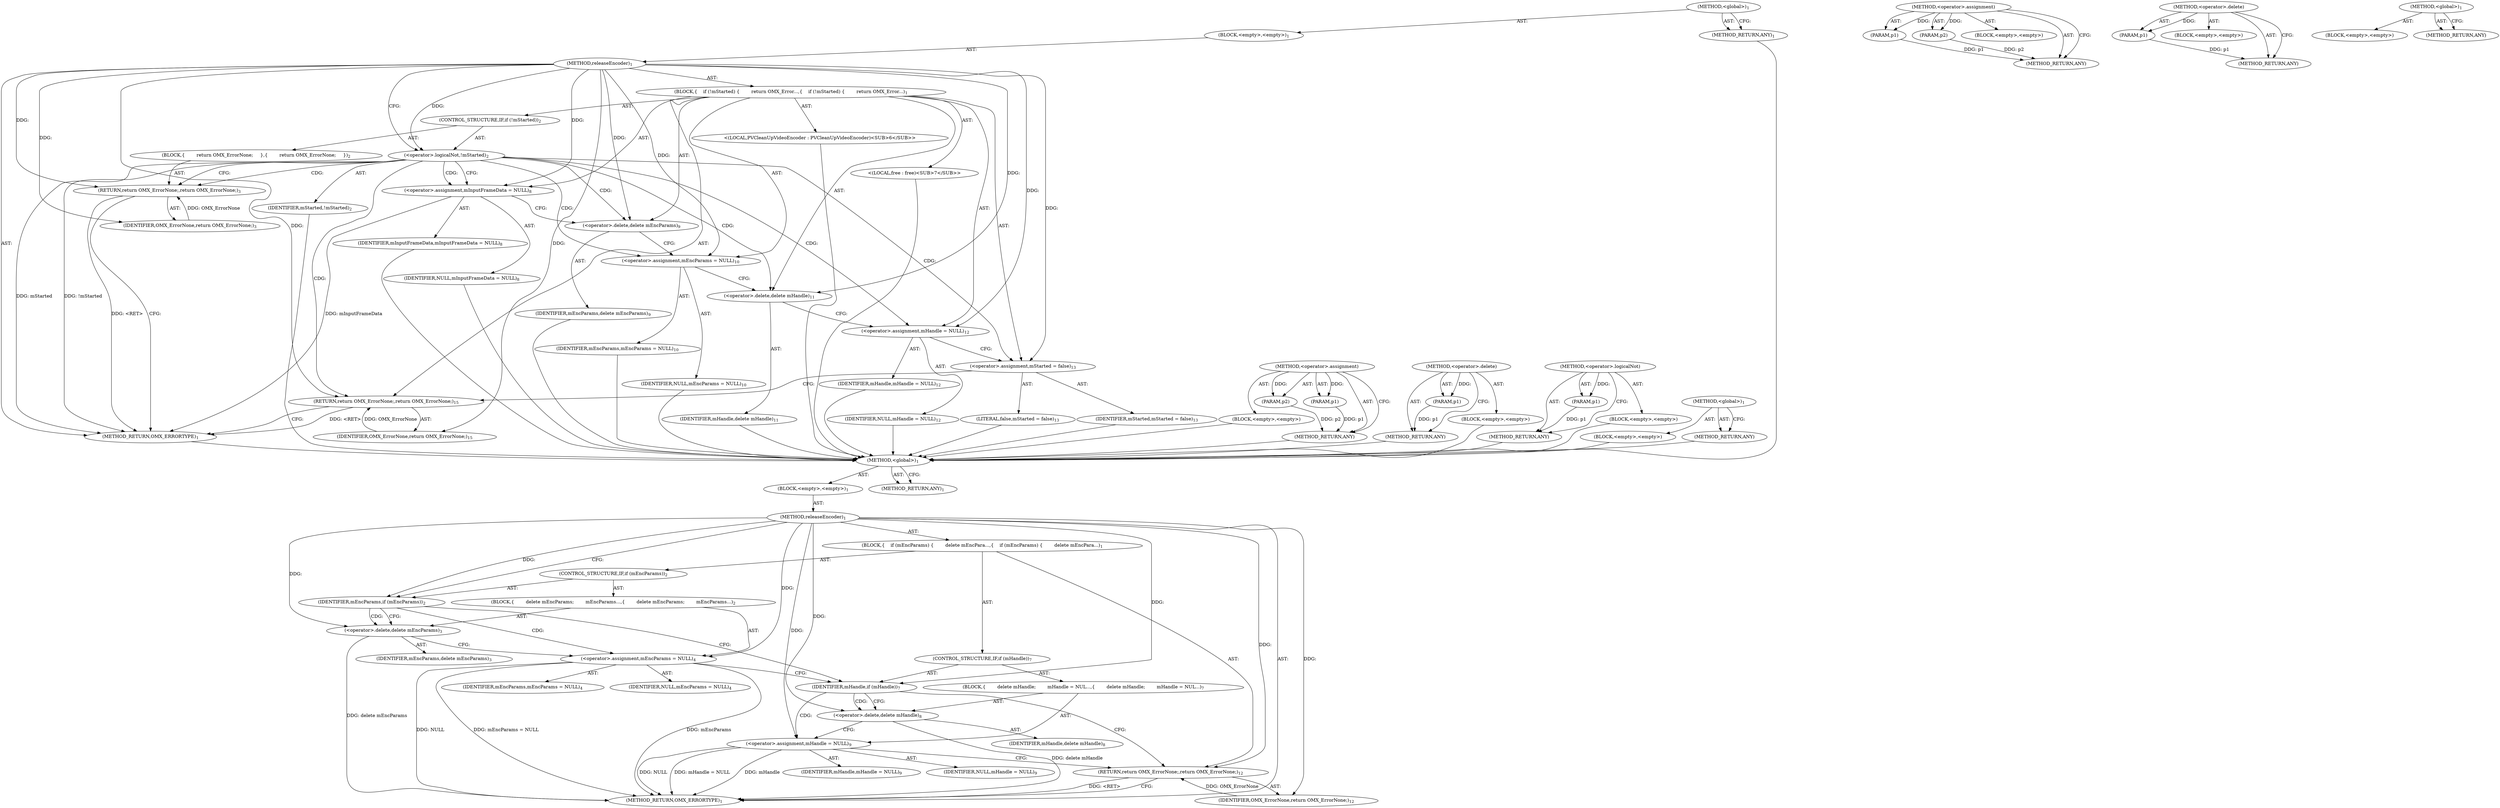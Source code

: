 digraph "&lt;global&gt;" {
vulnerable_6 [label=<(METHOD,&lt;global&gt;)<SUB>1</SUB>>];
vulnerable_7 [label=<(BLOCK,&lt;empty&gt;,&lt;empty&gt;)<SUB>1</SUB>>];
vulnerable_8 [label=<(METHOD,releaseEncoder)<SUB>1</SUB>>];
vulnerable_9 [label=<(BLOCK,{
    if (!mStarted) {
        return OMX_Error...,{
    if (!mStarted) {
        return OMX_Error...)<SUB>1</SUB>>];
vulnerable_10 [label=<(CONTROL_STRUCTURE,IF,if (!mStarted))<SUB>2</SUB>>];
vulnerable_11 [label=<(&lt;operator&gt;.logicalNot,!mStarted)<SUB>2</SUB>>];
vulnerable_12 [label=<(IDENTIFIER,mStarted,!mStarted)<SUB>2</SUB>>];
vulnerable_13 [label=<(BLOCK,{
        return OMX_ErrorNone;
     },{
        return OMX_ErrorNone;
     })<SUB>2</SUB>>];
vulnerable_14 [label=<(RETURN,return OMX_ErrorNone;,return OMX_ErrorNone;)<SUB>3</SUB>>];
vulnerable_15 [label=<(IDENTIFIER,OMX_ErrorNone,return OMX_ErrorNone;)<SUB>3</SUB>>];
vulnerable_16 [label="<(LOCAL,PVCleanUpVideoEncoder : PVCleanUpVideoEncoder)<SUB>6</SUB>>"];
vulnerable_17 [label="<(LOCAL,free : free)<SUB>7</SUB>>"];
vulnerable_18 [label=<(&lt;operator&gt;.assignment,mInputFrameData = NULL)<SUB>8</SUB>>];
vulnerable_19 [label=<(IDENTIFIER,mInputFrameData,mInputFrameData = NULL)<SUB>8</SUB>>];
vulnerable_20 [label=<(IDENTIFIER,NULL,mInputFrameData = NULL)<SUB>8</SUB>>];
vulnerable_21 [label=<(&lt;operator&gt;.delete,delete mEncParams)<SUB>9</SUB>>];
vulnerable_22 [label=<(IDENTIFIER,mEncParams,delete mEncParams)<SUB>9</SUB>>];
vulnerable_23 [label=<(&lt;operator&gt;.assignment,mEncParams = NULL)<SUB>10</SUB>>];
vulnerable_24 [label=<(IDENTIFIER,mEncParams,mEncParams = NULL)<SUB>10</SUB>>];
vulnerable_25 [label=<(IDENTIFIER,NULL,mEncParams = NULL)<SUB>10</SUB>>];
vulnerable_26 [label=<(&lt;operator&gt;.delete,delete mHandle)<SUB>11</SUB>>];
vulnerable_27 [label=<(IDENTIFIER,mHandle,delete mHandle)<SUB>11</SUB>>];
vulnerable_28 [label=<(&lt;operator&gt;.assignment,mHandle = NULL)<SUB>12</SUB>>];
vulnerable_29 [label=<(IDENTIFIER,mHandle,mHandle = NULL)<SUB>12</SUB>>];
vulnerable_30 [label=<(IDENTIFIER,NULL,mHandle = NULL)<SUB>12</SUB>>];
vulnerable_31 [label=<(&lt;operator&gt;.assignment,mStarted = false)<SUB>13</SUB>>];
vulnerable_32 [label=<(IDENTIFIER,mStarted,mStarted = false)<SUB>13</SUB>>];
vulnerable_33 [label=<(LITERAL,false,mStarted = false)<SUB>13</SUB>>];
vulnerable_34 [label=<(RETURN,return OMX_ErrorNone;,return OMX_ErrorNone;)<SUB>15</SUB>>];
vulnerable_35 [label=<(IDENTIFIER,OMX_ErrorNone,return OMX_ErrorNone;)<SUB>15</SUB>>];
vulnerable_36 [label=<(METHOD_RETURN,OMX_ERRORTYPE)<SUB>1</SUB>>];
vulnerable_38 [label=<(METHOD_RETURN,ANY)<SUB>1</SUB>>];
vulnerable_63 [label=<(METHOD,&lt;operator&gt;.assignment)>];
vulnerable_64 [label=<(PARAM,p1)>];
vulnerable_65 [label=<(PARAM,p2)>];
vulnerable_66 [label=<(BLOCK,&lt;empty&gt;,&lt;empty&gt;)>];
vulnerable_67 [label=<(METHOD_RETURN,ANY)>];
vulnerable_68 [label=<(METHOD,&lt;operator&gt;.delete)>];
vulnerable_69 [label=<(PARAM,p1)>];
vulnerable_70 [label=<(BLOCK,&lt;empty&gt;,&lt;empty&gt;)>];
vulnerable_71 [label=<(METHOD_RETURN,ANY)>];
vulnerable_59 [label=<(METHOD,&lt;operator&gt;.logicalNot)>];
vulnerable_60 [label=<(PARAM,p1)>];
vulnerable_61 [label=<(BLOCK,&lt;empty&gt;,&lt;empty&gt;)>];
vulnerable_62 [label=<(METHOD_RETURN,ANY)>];
vulnerable_53 [label=<(METHOD,&lt;global&gt;)<SUB>1</SUB>>];
vulnerable_54 [label=<(BLOCK,&lt;empty&gt;,&lt;empty&gt;)>];
vulnerable_55 [label=<(METHOD_RETURN,ANY)>];
fixed_6 [label=<(METHOD,&lt;global&gt;)<SUB>1</SUB>>];
fixed_7 [label=<(BLOCK,&lt;empty&gt;,&lt;empty&gt;)<SUB>1</SUB>>];
fixed_8 [label=<(METHOD,releaseEncoder)<SUB>1</SUB>>];
fixed_9 [label=<(BLOCK,{
    if (mEncParams) {
        delete mEncPara...,{
    if (mEncParams) {
        delete mEncPara...)<SUB>1</SUB>>];
fixed_10 [label=<(CONTROL_STRUCTURE,IF,if (mEncParams))<SUB>2</SUB>>];
fixed_11 [label=<(IDENTIFIER,mEncParams,if (mEncParams))<SUB>2</SUB>>];
fixed_12 [label=<(BLOCK,{
        delete mEncParams;
        mEncParams...,{
        delete mEncParams;
        mEncParams...)<SUB>2</SUB>>];
fixed_13 [label=<(&lt;operator&gt;.delete,delete mEncParams)<SUB>3</SUB>>];
fixed_14 [label=<(IDENTIFIER,mEncParams,delete mEncParams)<SUB>3</SUB>>];
fixed_15 [label=<(&lt;operator&gt;.assignment,mEncParams = NULL)<SUB>4</SUB>>];
fixed_16 [label=<(IDENTIFIER,mEncParams,mEncParams = NULL)<SUB>4</SUB>>];
fixed_17 [label=<(IDENTIFIER,NULL,mEncParams = NULL)<SUB>4</SUB>>];
fixed_18 [label=<(CONTROL_STRUCTURE,IF,if (mHandle))<SUB>7</SUB>>];
fixed_19 [label=<(IDENTIFIER,mHandle,if (mHandle))<SUB>7</SUB>>];
fixed_20 [label=<(BLOCK,{
        delete mHandle;
        mHandle = NUL...,{
        delete mHandle;
        mHandle = NUL...)<SUB>7</SUB>>];
fixed_21 [label=<(&lt;operator&gt;.delete,delete mHandle)<SUB>8</SUB>>];
fixed_22 [label=<(IDENTIFIER,mHandle,delete mHandle)<SUB>8</SUB>>];
fixed_23 [label=<(&lt;operator&gt;.assignment,mHandle = NULL)<SUB>9</SUB>>];
fixed_24 [label=<(IDENTIFIER,mHandle,mHandle = NULL)<SUB>9</SUB>>];
fixed_25 [label=<(IDENTIFIER,NULL,mHandle = NULL)<SUB>9</SUB>>];
fixed_26 [label=<(RETURN,return OMX_ErrorNone;,return OMX_ErrorNone;)<SUB>12</SUB>>];
fixed_27 [label=<(IDENTIFIER,OMX_ErrorNone,return OMX_ErrorNone;)<SUB>12</SUB>>];
fixed_28 [label=<(METHOD_RETURN,OMX_ERRORTYPE)<SUB>1</SUB>>];
fixed_30 [label=<(METHOD_RETURN,ANY)<SUB>1</SUB>>];
fixed_49 [label=<(METHOD,&lt;operator&gt;.assignment)>];
fixed_50 [label=<(PARAM,p1)>];
fixed_51 [label=<(PARAM,p2)>];
fixed_52 [label=<(BLOCK,&lt;empty&gt;,&lt;empty&gt;)>];
fixed_53 [label=<(METHOD_RETURN,ANY)>];
fixed_45 [label=<(METHOD,&lt;operator&gt;.delete)>];
fixed_46 [label=<(PARAM,p1)>];
fixed_47 [label=<(BLOCK,&lt;empty&gt;,&lt;empty&gt;)>];
fixed_48 [label=<(METHOD_RETURN,ANY)>];
fixed_39 [label=<(METHOD,&lt;global&gt;)<SUB>1</SUB>>];
fixed_40 [label=<(BLOCK,&lt;empty&gt;,&lt;empty&gt;)>];
fixed_41 [label=<(METHOD_RETURN,ANY)>];
vulnerable_6 -> vulnerable_7  [key=0, label="AST: "];
vulnerable_6 -> vulnerable_38  [key=0, label="AST: "];
vulnerable_6 -> vulnerable_38  [key=1, label="CFG: "];
vulnerable_7 -> vulnerable_8  [key=0, label="AST: "];
vulnerable_8 -> vulnerable_9  [key=0, label="AST: "];
vulnerable_8 -> vulnerable_36  [key=0, label="AST: "];
vulnerable_8 -> vulnerable_11  [key=0, label="CFG: "];
vulnerable_8 -> vulnerable_11  [key=1, label="DDG: "];
vulnerable_8 -> vulnerable_18  [key=0, label="DDG: "];
vulnerable_8 -> vulnerable_23  [key=0, label="DDG: "];
vulnerable_8 -> vulnerable_28  [key=0, label="DDG: "];
vulnerable_8 -> vulnerable_31  [key=0, label="DDG: "];
vulnerable_8 -> vulnerable_34  [key=0, label="DDG: "];
vulnerable_8 -> vulnerable_21  [key=0, label="DDG: "];
vulnerable_8 -> vulnerable_26  [key=0, label="DDG: "];
vulnerable_8 -> vulnerable_35  [key=0, label="DDG: "];
vulnerable_8 -> vulnerable_14  [key=0, label="DDG: "];
vulnerable_8 -> vulnerable_15  [key=0, label="DDG: "];
vulnerable_9 -> vulnerable_10  [key=0, label="AST: "];
vulnerable_9 -> vulnerable_16  [key=0, label="AST: "];
vulnerable_9 -> vulnerable_17  [key=0, label="AST: "];
vulnerable_9 -> vulnerable_18  [key=0, label="AST: "];
vulnerable_9 -> vulnerable_21  [key=0, label="AST: "];
vulnerable_9 -> vulnerable_23  [key=0, label="AST: "];
vulnerable_9 -> vulnerable_26  [key=0, label="AST: "];
vulnerable_9 -> vulnerable_28  [key=0, label="AST: "];
vulnerable_9 -> vulnerable_31  [key=0, label="AST: "];
vulnerable_9 -> vulnerable_34  [key=0, label="AST: "];
vulnerable_10 -> vulnerable_11  [key=0, label="AST: "];
vulnerable_10 -> vulnerable_13  [key=0, label="AST: "];
vulnerable_11 -> vulnerable_12  [key=0, label="AST: "];
vulnerable_11 -> vulnerable_14  [key=0, label="CFG: "];
vulnerable_11 -> vulnerable_14  [key=1, label="CDG: "];
vulnerable_11 -> vulnerable_18  [key=0, label="CFG: "];
vulnerable_11 -> vulnerable_18  [key=1, label="CDG: "];
vulnerable_11 -> vulnerable_36  [key=0, label="DDG: mStarted"];
vulnerable_11 -> vulnerable_36  [key=1, label="DDG: !mStarted"];
vulnerable_11 -> vulnerable_34  [key=0, label="CDG: "];
vulnerable_11 -> vulnerable_21  [key=0, label="CDG: "];
vulnerable_11 -> vulnerable_26  [key=0, label="CDG: "];
vulnerable_11 -> vulnerable_23  [key=0, label="CDG: "];
vulnerable_11 -> vulnerable_28  [key=0, label="CDG: "];
vulnerable_11 -> vulnerable_31  [key=0, label="CDG: "];
vulnerable_12 -> fixed_6  [key=0];
vulnerable_13 -> vulnerable_14  [key=0, label="AST: "];
vulnerable_14 -> vulnerable_15  [key=0, label="AST: "];
vulnerable_14 -> vulnerable_36  [key=0, label="CFG: "];
vulnerable_14 -> vulnerable_36  [key=1, label="DDG: &lt;RET&gt;"];
vulnerable_15 -> vulnerable_14  [key=0, label="DDG: OMX_ErrorNone"];
vulnerable_16 -> fixed_6  [key=0];
vulnerable_17 -> fixed_6  [key=0];
vulnerable_18 -> vulnerable_19  [key=0, label="AST: "];
vulnerable_18 -> vulnerable_20  [key=0, label="AST: "];
vulnerable_18 -> vulnerable_21  [key=0, label="CFG: "];
vulnerable_18 -> vulnerable_36  [key=0, label="DDG: mInputFrameData"];
vulnerable_19 -> fixed_6  [key=0];
vulnerable_20 -> fixed_6  [key=0];
vulnerable_21 -> vulnerable_22  [key=0, label="AST: "];
vulnerable_21 -> vulnerable_23  [key=0, label="CFG: "];
vulnerable_22 -> fixed_6  [key=0];
vulnerable_23 -> vulnerable_24  [key=0, label="AST: "];
vulnerable_23 -> vulnerable_25  [key=0, label="AST: "];
vulnerable_23 -> vulnerable_26  [key=0, label="CFG: "];
vulnerable_24 -> fixed_6  [key=0];
vulnerable_25 -> fixed_6  [key=0];
vulnerable_26 -> vulnerable_27  [key=0, label="AST: "];
vulnerable_26 -> vulnerable_28  [key=0, label="CFG: "];
vulnerable_27 -> fixed_6  [key=0];
vulnerable_28 -> vulnerable_29  [key=0, label="AST: "];
vulnerable_28 -> vulnerable_30  [key=0, label="AST: "];
vulnerable_28 -> vulnerable_31  [key=0, label="CFG: "];
vulnerable_29 -> fixed_6  [key=0];
vulnerable_30 -> fixed_6  [key=0];
vulnerable_31 -> vulnerable_32  [key=0, label="AST: "];
vulnerable_31 -> vulnerable_33  [key=0, label="AST: "];
vulnerable_31 -> vulnerable_34  [key=0, label="CFG: "];
vulnerable_32 -> fixed_6  [key=0];
vulnerable_33 -> fixed_6  [key=0];
vulnerable_34 -> vulnerable_35  [key=0, label="AST: "];
vulnerable_34 -> vulnerable_36  [key=0, label="CFG: "];
vulnerable_34 -> vulnerable_36  [key=1, label="DDG: &lt;RET&gt;"];
vulnerable_35 -> vulnerable_34  [key=0, label="DDG: OMX_ErrorNone"];
vulnerable_36 -> fixed_6  [key=0];
vulnerable_38 -> fixed_6  [key=0];
vulnerable_63 -> vulnerable_64  [key=0, label="AST: "];
vulnerable_63 -> vulnerable_64  [key=1, label="DDG: "];
vulnerable_63 -> vulnerable_66  [key=0, label="AST: "];
vulnerable_63 -> vulnerable_65  [key=0, label="AST: "];
vulnerable_63 -> vulnerable_65  [key=1, label="DDG: "];
vulnerable_63 -> vulnerable_67  [key=0, label="AST: "];
vulnerable_63 -> vulnerable_67  [key=1, label="CFG: "];
vulnerable_64 -> vulnerable_67  [key=0, label="DDG: p1"];
vulnerable_65 -> vulnerable_67  [key=0, label="DDG: p2"];
vulnerable_66 -> fixed_6  [key=0];
vulnerable_67 -> fixed_6  [key=0];
vulnerable_68 -> vulnerable_69  [key=0, label="AST: "];
vulnerable_68 -> vulnerable_69  [key=1, label="DDG: "];
vulnerable_68 -> vulnerable_70  [key=0, label="AST: "];
vulnerable_68 -> vulnerable_71  [key=0, label="AST: "];
vulnerable_68 -> vulnerable_71  [key=1, label="CFG: "];
vulnerable_69 -> vulnerable_71  [key=0, label="DDG: p1"];
vulnerable_70 -> fixed_6  [key=0];
vulnerable_71 -> fixed_6  [key=0];
vulnerable_59 -> vulnerable_60  [key=0, label="AST: "];
vulnerable_59 -> vulnerable_60  [key=1, label="DDG: "];
vulnerable_59 -> vulnerable_61  [key=0, label="AST: "];
vulnerable_59 -> vulnerable_62  [key=0, label="AST: "];
vulnerable_59 -> vulnerable_62  [key=1, label="CFG: "];
vulnerable_60 -> vulnerable_62  [key=0, label="DDG: p1"];
vulnerable_61 -> fixed_6  [key=0];
vulnerable_62 -> fixed_6  [key=0];
vulnerable_53 -> vulnerable_54  [key=0, label="AST: "];
vulnerable_53 -> vulnerable_55  [key=0, label="AST: "];
vulnerable_53 -> vulnerable_55  [key=1, label="CFG: "];
vulnerable_54 -> fixed_6  [key=0];
vulnerable_55 -> fixed_6  [key=0];
fixed_6 -> fixed_7  [key=0, label="AST: "];
fixed_6 -> fixed_30  [key=0, label="AST: "];
fixed_6 -> fixed_30  [key=1, label="CFG: "];
fixed_7 -> fixed_8  [key=0, label="AST: "];
fixed_8 -> fixed_9  [key=0, label="AST: "];
fixed_8 -> fixed_28  [key=0, label="AST: "];
fixed_8 -> fixed_11  [key=0, label="CFG: "];
fixed_8 -> fixed_11  [key=1, label="DDG: "];
fixed_8 -> fixed_26  [key=0, label="DDG: "];
fixed_8 -> fixed_19  [key=0, label="DDG: "];
fixed_8 -> fixed_27  [key=0, label="DDG: "];
fixed_8 -> fixed_15  [key=0, label="DDG: "];
fixed_8 -> fixed_23  [key=0, label="DDG: "];
fixed_8 -> fixed_13  [key=0, label="DDG: "];
fixed_8 -> fixed_21  [key=0, label="DDG: "];
fixed_9 -> fixed_10  [key=0, label="AST: "];
fixed_9 -> fixed_18  [key=0, label="AST: "];
fixed_9 -> fixed_26  [key=0, label="AST: "];
fixed_10 -> fixed_11  [key=0, label="AST: "];
fixed_10 -> fixed_12  [key=0, label="AST: "];
fixed_11 -> fixed_19  [key=0, label="CFG: "];
fixed_11 -> fixed_13  [key=0, label="CFG: "];
fixed_11 -> fixed_13  [key=1, label="CDG: "];
fixed_11 -> fixed_15  [key=0, label="CDG: "];
fixed_12 -> fixed_13  [key=0, label="AST: "];
fixed_12 -> fixed_15  [key=0, label="AST: "];
fixed_13 -> fixed_14  [key=0, label="AST: "];
fixed_13 -> fixed_15  [key=0, label="CFG: "];
fixed_13 -> fixed_28  [key=0, label="DDG: delete mEncParams"];
fixed_15 -> fixed_16  [key=0, label="AST: "];
fixed_15 -> fixed_17  [key=0, label="AST: "];
fixed_15 -> fixed_19  [key=0, label="CFG: "];
fixed_15 -> fixed_28  [key=0, label="DDG: mEncParams"];
fixed_15 -> fixed_28  [key=1, label="DDG: NULL"];
fixed_15 -> fixed_28  [key=2, label="DDG: mEncParams = NULL"];
fixed_18 -> fixed_19  [key=0, label="AST: "];
fixed_18 -> fixed_20  [key=0, label="AST: "];
fixed_19 -> fixed_21  [key=0, label="CFG: "];
fixed_19 -> fixed_21  [key=1, label="CDG: "];
fixed_19 -> fixed_26  [key=0, label="CFG: "];
fixed_19 -> fixed_23  [key=0, label="CDG: "];
fixed_20 -> fixed_21  [key=0, label="AST: "];
fixed_20 -> fixed_23  [key=0, label="AST: "];
fixed_21 -> fixed_22  [key=0, label="AST: "];
fixed_21 -> fixed_23  [key=0, label="CFG: "];
fixed_21 -> fixed_28  [key=0, label="DDG: delete mHandle"];
fixed_23 -> fixed_24  [key=0, label="AST: "];
fixed_23 -> fixed_25  [key=0, label="AST: "];
fixed_23 -> fixed_26  [key=0, label="CFG: "];
fixed_23 -> fixed_28  [key=0, label="DDG: mHandle"];
fixed_23 -> fixed_28  [key=1, label="DDG: NULL"];
fixed_23 -> fixed_28  [key=2, label="DDG: mHandle = NULL"];
fixed_26 -> fixed_27  [key=0, label="AST: "];
fixed_26 -> fixed_28  [key=0, label="CFG: "];
fixed_26 -> fixed_28  [key=1, label="DDG: &lt;RET&gt;"];
fixed_27 -> fixed_26  [key=0, label="DDG: OMX_ErrorNone"];
fixed_49 -> fixed_50  [key=0, label="AST: "];
fixed_49 -> fixed_50  [key=1, label="DDG: "];
fixed_49 -> fixed_52  [key=0, label="AST: "];
fixed_49 -> fixed_51  [key=0, label="AST: "];
fixed_49 -> fixed_51  [key=1, label="DDG: "];
fixed_49 -> fixed_53  [key=0, label="AST: "];
fixed_49 -> fixed_53  [key=1, label="CFG: "];
fixed_50 -> fixed_53  [key=0, label="DDG: p1"];
fixed_51 -> fixed_53  [key=0, label="DDG: p2"];
fixed_45 -> fixed_46  [key=0, label="AST: "];
fixed_45 -> fixed_46  [key=1, label="DDG: "];
fixed_45 -> fixed_47  [key=0, label="AST: "];
fixed_45 -> fixed_48  [key=0, label="AST: "];
fixed_45 -> fixed_48  [key=1, label="CFG: "];
fixed_46 -> fixed_48  [key=0, label="DDG: p1"];
fixed_39 -> fixed_40  [key=0, label="AST: "];
fixed_39 -> fixed_41  [key=0, label="AST: "];
fixed_39 -> fixed_41  [key=1, label="CFG: "];
}
